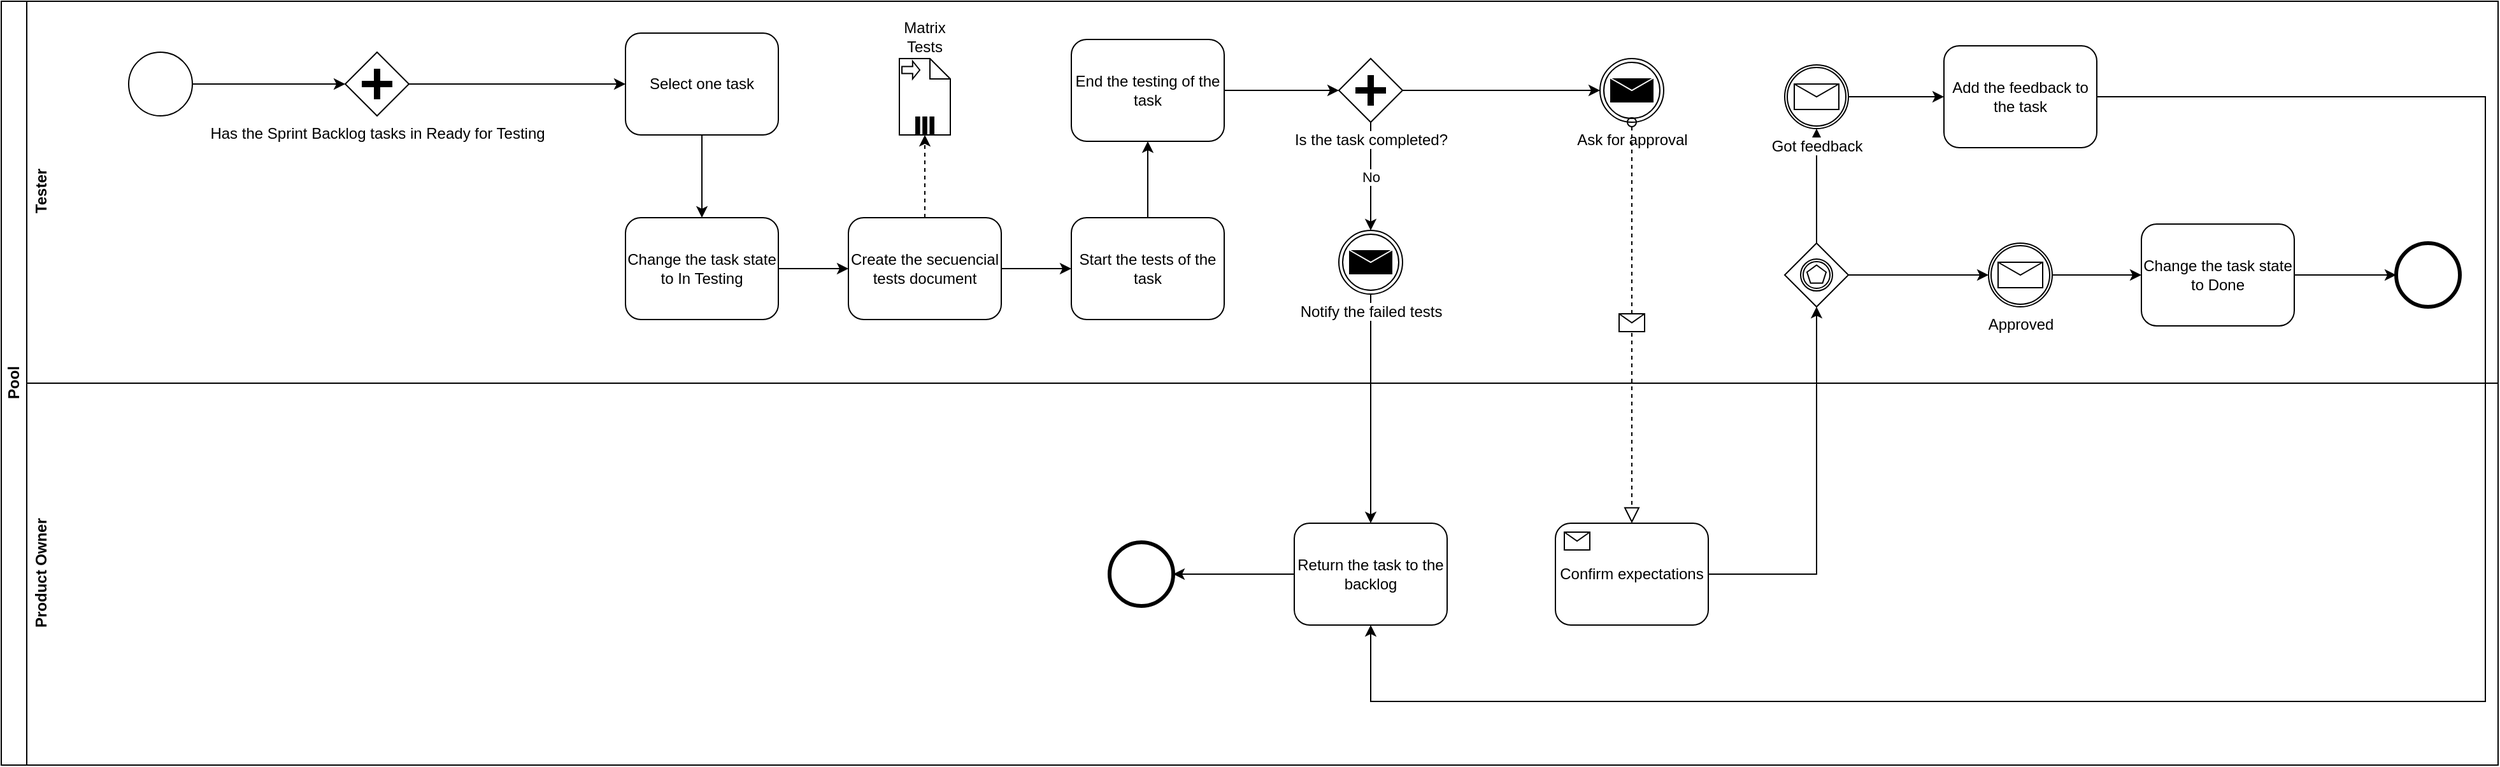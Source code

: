 <mxfile version="10.6.7" type="github"><diagram id="jTFhZOzP6tyMg3kt_bYE" name="Page-1"><mxGraphModel dx="1354" dy="797" grid="1" gridSize="10" guides="1" tooltips="1" connect="1" arrows="1" fold="1" page="1" pageScale="1" pageWidth="850" pageHeight="1100" math="0" shadow="0"><root><mxCell id="0"/><mxCell id="1" parent="0"/><mxCell id="horsch4pBo-_I7z23dra-1" value="Pool" style="swimlane;html=1;horizontal=0;startSize=20;" vertex="1" parent="1"><mxGeometry x="20" y="20" width="1960" height="600" as="geometry"/></mxCell><mxCell id="horsch4pBo-_I7z23dra-2" value="Tester" style="swimlane;html=1;horizontal=0;swimlaneLine=0;" vertex="1" parent="horsch4pBo-_I7z23dra-1"><mxGeometry x="20" width="1940" height="300" as="geometry"/></mxCell><mxCell id="horsch4pBo-_I7z23dra-5" style="edgeStyle=orthogonalEdgeStyle;rounded=0;orthogonalLoop=1;jettySize=auto;html=1;exitX=1;exitY=0.5;exitDx=0;exitDy=0;entryX=0;entryY=0.5;entryDx=0;entryDy=0;" edge="1" parent="horsch4pBo-_I7z23dra-2" source="horsch4pBo-_I7z23dra-3" target="horsch4pBo-_I7z23dra-4"><mxGeometry relative="1" as="geometry"/></mxCell><mxCell id="horsch4pBo-_I7z23dra-3" value="" style="shape=mxgraph.bpmn.shape;html=1;verticalLabelPosition=bottom;labelBackgroundColor=#ffffff;verticalAlign=top;align=center;perimeter=ellipsePerimeter;outlineConnect=0;outline=standard;symbol=general;" vertex="1" parent="horsch4pBo-_I7z23dra-2"><mxGeometry x="80" y="40" width="50" height="50" as="geometry"/></mxCell><mxCell id="horsch4pBo-_I7z23dra-25" style="edgeStyle=orthogonalEdgeStyle;rounded=0;orthogonalLoop=1;jettySize=auto;html=1;exitX=1;exitY=0.5;exitDx=0;exitDy=0;entryX=0;entryY=0.5;entryDx=0;entryDy=0;" edge="1" parent="horsch4pBo-_I7z23dra-2" source="horsch4pBo-_I7z23dra-4" target="horsch4pBo-_I7z23dra-6"><mxGeometry relative="1" as="geometry"/></mxCell><mxCell id="horsch4pBo-_I7z23dra-4" value="Has the Sprint Backlog tasks in Ready for Testing" style="shape=mxgraph.bpmn.shape;html=1;verticalLabelPosition=bottom;labelBackgroundColor=#ffffff;verticalAlign=top;align=center;perimeter=rhombusPerimeter;background=gateway;outlineConnect=0;outline=none;symbol=parallelGw;" vertex="1" parent="horsch4pBo-_I7z23dra-2"><mxGeometry x="250" y="40" width="50" height="50" as="geometry"/></mxCell><mxCell id="horsch4pBo-_I7z23dra-9" style="edgeStyle=orthogonalEdgeStyle;rounded=0;orthogonalLoop=1;jettySize=auto;html=1;exitX=0.5;exitY=1;exitDx=0;exitDy=0;entryX=0.5;entryY=0;entryDx=0;entryDy=0;" edge="1" parent="horsch4pBo-_I7z23dra-2" source="horsch4pBo-_I7z23dra-6" target="horsch4pBo-_I7z23dra-8"><mxGeometry relative="1" as="geometry"/></mxCell><mxCell id="horsch4pBo-_I7z23dra-6" value="Select one task" style="shape=ext;rounded=1;html=1;whiteSpace=wrap;" vertex="1" parent="horsch4pBo-_I7z23dra-2"><mxGeometry x="470" y="25" width="120" height="80" as="geometry"/></mxCell><mxCell id="horsch4pBo-_I7z23dra-7" value="Product Owner" style="swimlane;html=1;horizontal=0;swimlaneLine=0;" vertex="1" parent="horsch4pBo-_I7z23dra-2"><mxGeometry y="300" width="1940" height="300" as="geometry"/></mxCell><mxCell id="horsch4pBo-_I7z23dra-33" style="edgeStyle=orthogonalEdgeStyle;rounded=0;orthogonalLoop=1;jettySize=auto;html=1;exitX=0;exitY=0.5;exitDx=0;exitDy=0;" edge="1" parent="horsch4pBo-_I7z23dra-7" source="horsch4pBo-_I7z23dra-30" target="horsch4pBo-_I7z23dra-32"><mxGeometry relative="1" as="geometry"/></mxCell><mxCell id="horsch4pBo-_I7z23dra-30" value="Return the task to the backlog" style="shape=ext;rounded=1;html=1;whiteSpace=wrap;" vertex="1" parent="horsch4pBo-_I7z23dra-7"><mxGeometry x="995" y="110" width="120" height="80" as="geometry"/></mxCell><mxCell id="horsch4pBo-_I7z23dra-32" value="" style="shape=mxgraph.bpmn.shape;html=1;verticalLabelPosition=bottom;labelBackgroundColor=#ffffff;verticalAlign=top;align=center;perimeter=ellipsePerimeter;outlineConnect=0;outline=end;symbol=general;" vertex="1" parent="horsch4pBo-_I7z23dra-7"><mxGeometry x="850" y="125" width="50" height="50" as="geometry"/></mxCell><mxCell id="horsch4pBo-_I7z23dra-37" value="Confirm expectations" style="html=1;whiteSpace=wrap;rounded=1;" vertex="1" parent="horsch4pBo-_I7z23dra-7"><mxGeometry x="1200" y="110" width="120" height="80" as="geometry"/></mxCell><mxCell id="horsch4pBo-_I7z23dra-38" value="" style="html=1;shape=message;outlineConnect=0;" vertex="1" parent="horsch4pBo-_I7z23dra-37"><mxGeometry width="20" height="14" relative="1" as="geometry"><mxPoint x="7" y="7" as="offset"/></mxGeometry></mxCell><mxCell id="horsch4pBo-_I7z23dra-27" style="edgeStyle=orthogonalEdgeStyle;rounded=0;orthogonalLoop=1;jettySize=auto;html=1;exitX=1;exitY=0.5;exitDx=0;exitDy=0;entryX=0;entryY=0.5;entryDx=0;entryDy=0;" edge="1" parent="horsch4pBo-_I7z23dra-2" source="horsch4pBo-_I7z23dra-8" target="horsch4pBo-_I7z23dra-26"><mxGeometry relative="1" as="geometry"/></mxCell><mxCell id="horsch4pBo-_I7z23dra-8" value="Change the task state to In Testing" style="shape=ext;rounded=1;html=1;whiteSpace=wrap;" vertex="1" parent="horsch4pBo-_I7z23dra-2"><mxGeometry x="470" y="170" width="120" height="80" as="geometry"/></mxCell><mxCell id="horsch4pBo-_I7z23dra-13" style="edgeStyle=orthogonalEdgeStyle;rounded=0;orthogonalLoop=1;jettySize=auto;html=1;exitX=0.5;exitY=0;exitDx=0;exitDy=0;entryX=0.5;entryY=1;entryDx=0;entryDy=0;" edge="1" parent="horsch4pBo-_I7z23dra-2" source="horsch4pBo-_I7z23dra-10" target="horsch4pBo-_I7z23dra-12"><mxGeometry relative="1" as="geometry"/></mxCell><mxCell id="horsch4pBo-_I7z23dra-10" value="Start the tests of the task" style="shape=ext;rounded=1;html=1;whiteSpace=wrap;" vertex="1" parent="horsch4pBo-_I7z23dra-2"><mxGeometry x="820" y="170" width="120" height="80" as="geometry"/></mxCell><mxCell id="horsch4pBo-_I7z23dra-17" style="edgeStyle=orthogonalEdgeStyle;rounded=0;orthogonalLoop=1;jettySize=auto;html=1;exitX=1;exitY=0.5;exitDx=0;exitDy=0;entryX=0;entryY=0.5;entryDx=0;entryDy=0;" edge="1" parent="horsch4pBo-_I7z23dra-2" source="horsch4pBo-_I7z23dra-12" target="horsch4pBo-_I7z23dra-16"><mxGeometry relative="1" as="geometry"/></mxCell><mxCell id="horsch4pBo-_I7z23dra-12" value="End the testing of the task" style="shape=ext;rounded=1;html=1;whiteSpace=wrap;" vertex="1" parent="horsch4pBo-_I7z23dra-2"><mxGeometry x="820" y="30" width="120" height="80" as="geometry"/></mxCell><mxCell id="horsch4pBo-_I7z23dra-20" value="No" style="edgeStyle=orthogonalEdgeStyle;rounded=0;orthogonalLoop=1;jettySize=auto;html=1;exitX=0.5;exitY=1;exitDx=0;exitDy=0;entryX=0.5;entryY=0;entryDx=0;entryDy=0;" edge="1" parent="horsch4pBo-_I7z23dra-2" source="horsch4pBo-_I7z23dra-16" target="horsch4pBo-_I7z23dra-19"><mxGeometry relative="1" as="geometry"/></mxCell><mxCell id="horsch4pBo-_I7z23dra-36" style="edgeStyle=orthogonalEdgeStyle;rounded=0;orthogonalLoop=1;jettySize=auto;html=1;exitX=1;exitY=0.5;exitDx=0;exitDy=0;entryX=0;entryY=0.5;entryDx=0;entryDy=0;" edge="1" parent="horsch4pBo-_I7z23dra-2" source="horsch4pBo-_I7z23dra-16" target="horsch4pBo-_I7z23dra-35"><mxGeometry relative="1" as="geometry"/></mxCell><mxCell id="horsch4pBo-_I7z23dra-16" value="Is the task completed?" style="shape=mxgraph.bpmn.shape;html=1;verticalLabelPosition=bottom;labelBackgroundColor=#ffffff;verticalAlign=top;align=center;perimeter=rhombusPerimeter;background=gateway;outlineConnect=0;outline=none;symbol=parallelGw;" vertex="1" parent="horsch4pBo-_I7z23dra-2"><mxGeometry x="1030" y="45" width="50" height="50" as="geometry"/></mxCell><mxCell id="horsch4pBo-_I7z23dra-31" style="edgeStyle=orthogonalEdgeStyle;rounded=0;orthogonalLoop=1;jettySize=auto;html=1;exitX=0.5;exitY=1;exitDx=0;exitDy=0;entryX=0.5;entryY=0;entryDx=0;entryDy=0;" edge="1" parent="horsch4pBo-_I7z23dra-2" source="horsch4pBo-_I7z23dra-19" target="horsch4pBo-_I7z23dra-30"><mxGeometry relative="1" as="geometry"/></mxCell><mxCell id="horsch4pBo-_I7z23dra-19" value="Notify the failed tests" style="shape=mxgraph.bpmn.shape;html=1;verticalLabelPosition=bottom;labelBackgroundColor=#ffffff;verticalAlign=top;align=center;perimeter=ellipsePerimeter;outlineConnect=0;outline=throwing;symbol=message;" vertex="1" parent="horsch4pBo-_I7z23dra-2"><mxGeometry x="1030" y="180" width="50" height="50" as="geometry"/></mxCell><mxCell id="horsch4pBo-_I7z23dra-21" value="Matrix Tests" style="shape=note;whiteSpace=wrap;size=16;html=1;labelPosition=center;verticalLabelPosition=top;align=center;verticalAlign=bottom;" vertex="1" parent="horsch4pBo-_I7z23dra-2"><mxGeometry x="685" y="45" width="40" height="60" as="geometry"/></mxCell><mxCell id="horsch4pBo-_I7z23dra-22" value="" style="html=1;shape=singleArrow;arrowWidth=0.4;arrowSize=0.4;outlineConnect=0;" vertex="1" parent="horsch4pBo-_I7z23dra-21"><mxGeometry width="14" height="14" relative="1" as="geometry"><mxPoint x="2" y="2" as="offset"/></mxGeometry></mxCell><mxCell id="horsch4pBo-_I7z23dra-23" value="" style="html=1;whiteSpace=wrap;shape=parallelMarker;outlineConnect=0;" vertex="1" parent="horsch4pBo-_I7z23dra-21"><mxGeometry x="0.5" y="1" width="14" height="14" relative="1" as="geometry"><mxPoint x="-7" y="-14" as="offset"/></mxGeometry></mxCell><mxCell id="horsch4pBo-_I7z23dra-28" style="edgeStyle=orthogonalEdgeStyle;rounded=0;orthogonalLoop=1;jettySize=auto;html=1;exitX=1;exitY=0.5;exitDx=0;exitDy=0;entryX=0;entryY=0.5;entryDx=0;entryDy=0;" edge="1" parent="horsch4pBo-_I7z23dra-2" source="horsch4pBo-_I7z23dra-26" target="horsch4pBo-_I7z23dra-10"><mxGeometry relative="1" as="geometry"/></mxCell><mxCell id="horsch4pBo-_I7z23dra-29" style="edgeStyle=orthogonalEdgeStyle;rounded=0;orthogonalLoop=1;jettySize=auto;html=1;exitX=0.5;exitY=0;exitDx=0;exitDy=0;entryX=0.5;entryY=1;entryDx=0;entryDy=0;entryPerimeter=0;dashed=1;" edge="1" parent="horsch4pBo-_I7z23dra-2" source="horsch4pBo-_I7z23dra-26" target="horsch4pBo-_I7z23dra-21"><mxGeometry relative="1" as="geometry"/></mxCell><mxCell id="horsch4pBo-_I7z23dra-26" value="Create the secuencial tests document" style="shape=ext;rounded=1;html=1;whiteSpace=wrap;" vertex="1" parent="horsch4pBo-_I7z23dra-2"><mxGeometry x="645" y="170" width="120" height="80" as="geometry"/></mxCell><mxCell id="horsch4pBo-_I7z23dra-35" value="Ask for approval" style="shape=mxgraph.bpmn.shape;html=1;verticalLabelPosition=bottom;labelBackgroundColor=#ffffff;verticalAlign=top;align=center;perimeter=ellipsePerimeter;outlineConnect=0;outline=throwing;symbol=message;" vertex="1" parent="horsch4pBo-_I7z23dra-2"><mxGeometry x="1235" y="45" width="50" height="50" as="geometry"/></mxCell><mxCell id="horsch4pBo-_I7z23dra-40" value="" style="startArrow=oval;startFill=0;startSize=7;endArrow=block;endFill=0;endSize=10;dashed=1;html=1;exitX=0.5;exitY=1;exitDx=0;exitDy=0;" edge="1" parent="horsch4pBo-_I7z23dra-2" source="horsch4pBo-_I7z23dra-35" target="horsch4pBo-_I7z23dra-37"><mxGeometry relative="1" as="geometry"><mxPoint x="1190" y="249" as="sourcePoint"/><mxPoint x="1290" y="249" as="targetPoint"/></mxGeometry></mxCell><mxCell id="horsch4pBo-_I7z23dra-41" value="" style="shape=message;html=1;outlineConnect=0;" vertex="1" parent="horsch4pBo-_I7z23dra-40"><mxGeometry width="20" height="14" relative="1" as="geometry"><mxPoint x="-10" y="-7" as="offset"/></mxGeometry></mxCell><mxCell id="horsch4pBo-_I7z23dra-46" style="edgeStyle=orthogonalEdgeStyle;rounded=0;orthogonalLoop=1;jettySize=auto;html=1;exitX=1;exitY=0.5;exitDx=0;exitDy=0;entryX=0;entryY=0.5;entryDx=0;entryDy=0;" edge="1" parent="horsch4pBo-_I7z23dra-2" source="horsch4pBo-_I7z23dra-42" target="horsch4pBo-_I7z23dra-45"><mxGeometry relative="1" as="geometry"/></mxCell><mxCell id="horsch4pBo-_I7z23dra-53" style="edgeStyle=orthogonalEdgeStyle;rounded=0;orthogonalLoop=1;jettySize=auto;html=1;exitX=0.5;exitY=0;exitDx=0;exitDy=0;" edge="1" parent="horsch4pBo-_I7z23dra-2" source="horsch4pBo-_I7z23dra-42" target="horsch4pBo-_I7z23dra-52"><mxGeometry relative="1" as="geometry"/></mxCell><mxCell id="horsch4pBo-_I7z23dra-42" value="" style="shape=mxgraph.bpmn.shape;html=1;verticalLabelPosition=bottom;labelBackgroundColor=#ffffff;verticalAlign=top;align=center;perimeter=rhombusPerimeter;background=gateway;outlineConnect=0;outline=catching;symbol=multiple;" vertex="1" parent="horsch4pBo-_I7z23dra-2"><mxGeometry x="1380" y="190" width="50" height="50" as="geometry"/></mxCell><mxCell id="horsch4pBo-_I7z23dra-43" style="edgeStyle=orthogonalEdgeStyle;rounded=0;orthogonalLoop=1;jettySize=auto;html=1;exitX=1;exitY=0.5;exitDx=0;exitDy=0;entryX=0.5;entryY=1;entryDx=0;entryDy=0;" edge="1" parent="horsch4pBo-_I7z23dra-2" source="horsch4pBo-_I7z23dra-37" target="horsch4pBo-_I7z23dra-42"><mxGeometry relative="1" as="geometry"/></mxCell><mxCell id="horsch4pBo-_I7z23dra-50" style="edgeStyle=orthogonalEdgeStyle;rounded=0;orthogonalLoop=1;jettySize=auto;html=1;exitX=1;exitY=0.5;exitDx=0;exitDy=0;" edge="1" parent="horsch4pBo-_I7z23dra-2" source="horsch4pBo-_I7z23dra-45" target="horsch4pBo-_I7z23dra-47"><mxGeometry relative="1" as="geometry"/></mxCell><mxCell id="horsch4pBo-_I7z23dra-45" value="Approved" style="shape=mxgraph.bpmn.shape;html=1;verticalLabelPosition=bottom;labelBackgroundColor=#ffffff;verticalAlign=top;align=center;perimeter=ellipsePerimeter;outlineConnect=0;outline=boundInt;symbol=message;" vertex="1" parent="horsch4pBo-_I7z23dra-2"><mxGeometry x="1540" y="190" width="50" height="50" as="geometry"/></mxCell><mxCell id="horsch4pBo-_I7z23dra-49" style="edgeStyle=orthogonalEdgeStyle;rounded=0;orthogonalLoop=1;jettySize=auto;html=1;exitX=1;exitY=0.5;exitDx=0;exitDy=0;entryX=0;entryY=0.5;entryDx=0;entryDy=0;" edge="1" parent="horsch4pBo-_I7z23dra-2" source="horsch4pBo-_I7z23dra-47" target="horsch4pBo-_I7z23dra-48"><mxGeometry relative="1" as="geometry"/></mxCell><mxCell id="horsch4pBo-_I7z23dra-47" value="Change the task state to Done" style="shape=ext;rounded=1;html=1;whiteSpace=wrap;" vertex="1" parent="horsch4pBo-_I7z23dra-2"><mxGeometry x="1660" y="175" width="120" height="80" as="geometry"/></mxCell><mxCell id="horsch4pBo-_I7z23dra-48" value="" style="shape=mxgraph.bpmn.shape;html=1;verticalLabelPosition=bottom;labelBackgroundColor=#ffffff;verticalAlign=top;align=center;perimeter=ellipsePerimeter;outlineConnect=0;outline=end;symbol=general;" vertex="1" parent="horsch4pBo-_I7z23dra-2"><mxGeometry x="1860" y="190" width="50" height="50" as="geometry"/></mxCell><mxCell id="horsch4pBo-_I7z23dra-54" style="edgeStyle=orthogonalEdgeStyle;rounded=0;orthogonalLoop=1;jettySize=auto;html=1;exitX=1;exitY=0.5;exitDx=0;exitDy=0;entryX=0;entryY=0.5;entryDx=0;entryDy=0;" edge="1" parent="horsch4pBo-_I7z23dra-2" source="horsch4pBo-_I7z23dra-52" target="horsch4pBo-_I7z23dra-51"><mxGeometry relative="1" as="geometry"/></mxCell><mxCell id="horsch4pBo-_I7z23dra-52" value="Got feedback" style="shape=mxgraph.bpmn.shape;html=1;verticalLabelPosition=bottom;labelBackgroundColor=#ffffff;verticalAlign=top;align=center;perimeter=ellipsePerimeter;outlineConnect=0;outline=boundInt;symbol=message;" vertex="1" parent="horsch4pBo-_I7z23dra-2"><mxGeometry x="1380" y="50" width="50" height="50" as="geometry"/></mxCell><mxCell id="horsch4pBo-_I7z23dra-55" style="edgeStyle=orthogonalEdgeStyle;rounded=0;orthogonalLoop=1;jettySize=auto;html=1;exitX=1;exitY=0.5;exitDx=0;exitDy=0;entryX=0.5;entryY=1;entryDx=0;entryDy=0;" edge="1" parent="horsch4pBo-_I7z23dra-2" source="horsch4pBo-_I7z23dra-51" target="horsch4pBo-_I7z23dra-30"><mxGeometry relative="1" as="geometry"><Array as="points"><mxPoint x="1930" y="75"/><mxPoint x="1930" y="550"/><mxPoint x="1055" y="550"/></Array></mxGeometry></mxCell><mxCell id="horsch4pBo-_I7z23dra-51" value="Add the feedback to the task" style="shape=ext;rounded=1;html=1;whiteSpace=wrap;" vertex="1" parent="horsch4pBo-_I7z23dra-2"><mxGeometry x="1505" y="35" width="120" height="80" as="geometry"/></mxCell></root></mxGraphModel></diagram></mxfile>